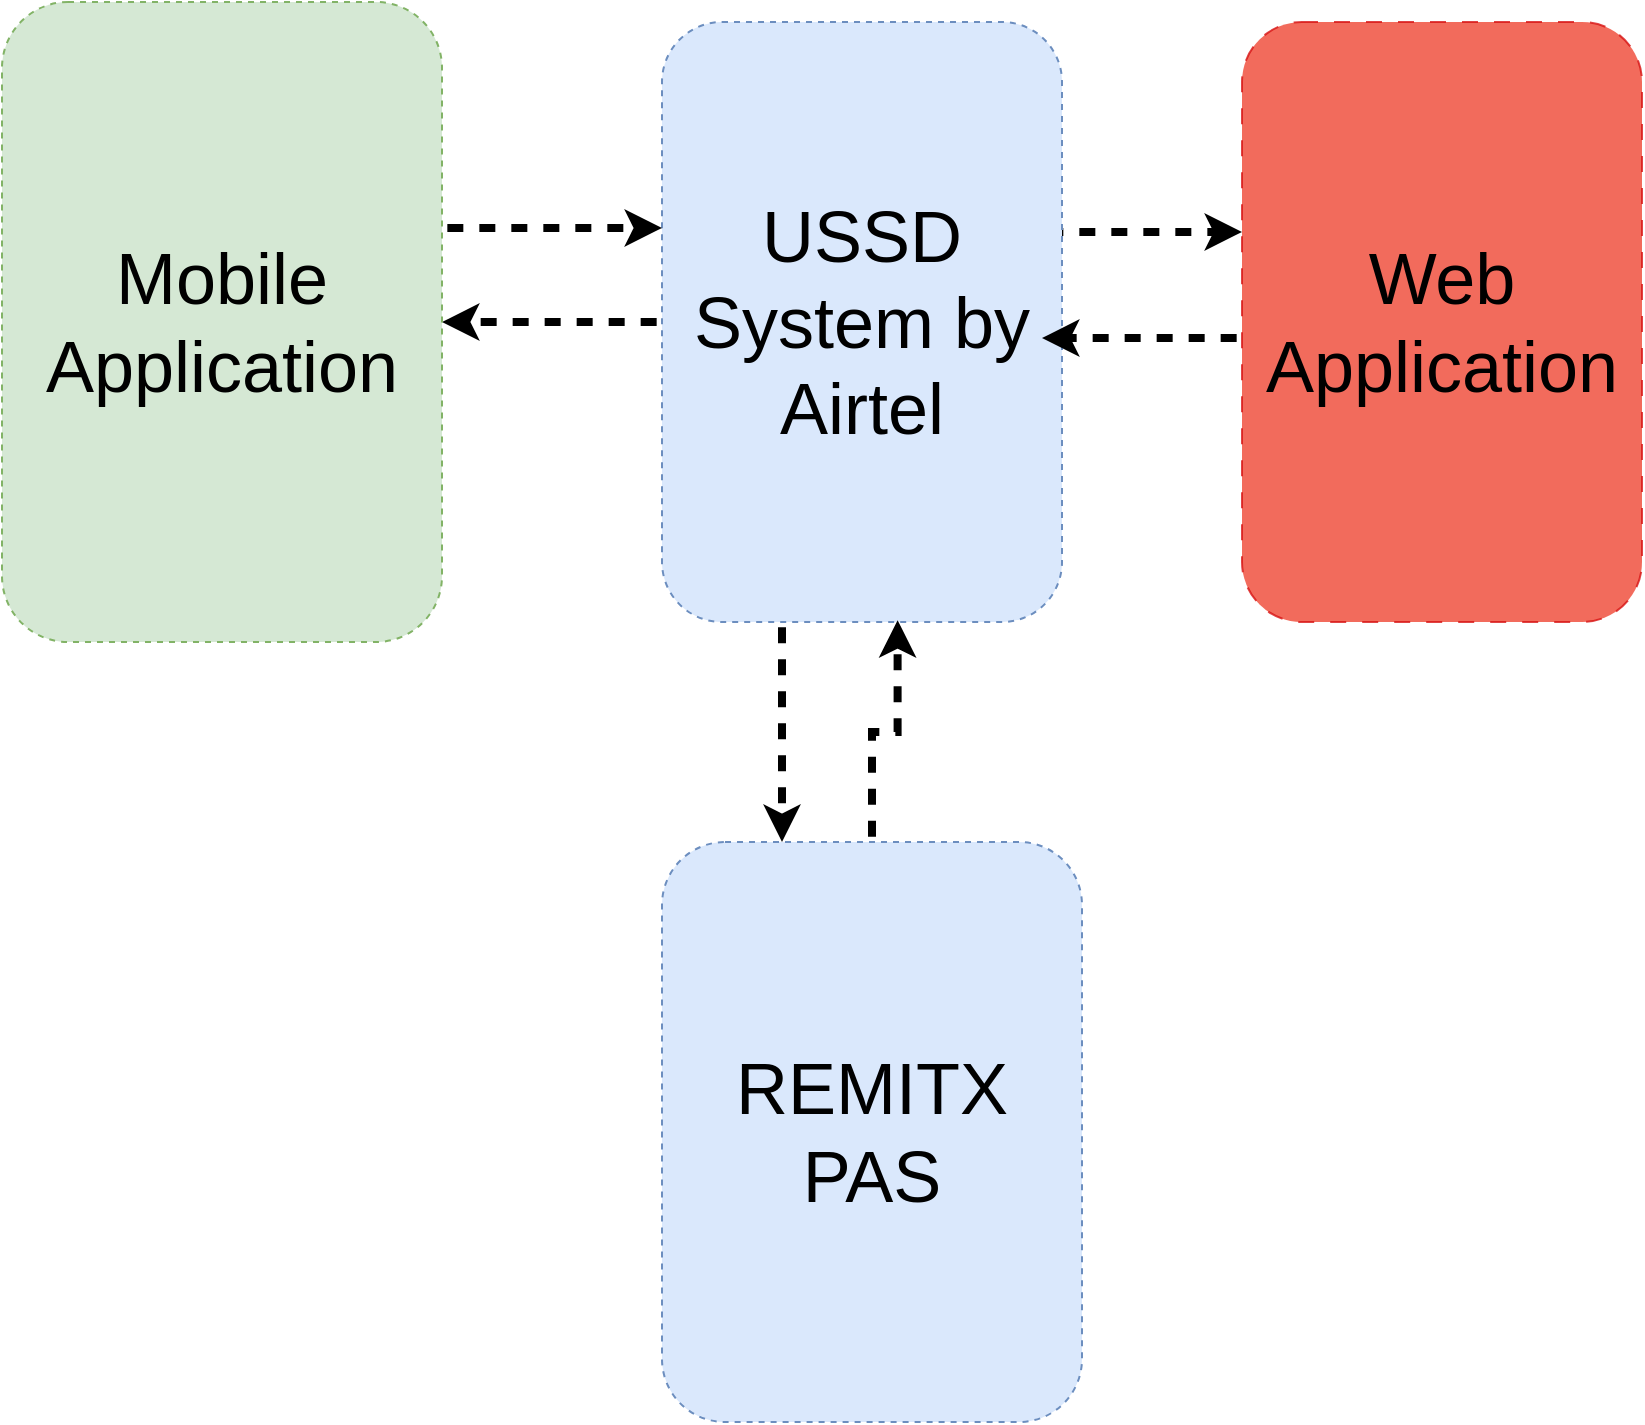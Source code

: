 <mxfile version="24.8.8">
  <diagram name="Page-1" id="71ylsv7XMmZrBS6oHPIS">
    <mxGraphModel dx="1050" dy="617" grid="1" gridSize="10" guides="1" tooltips="1" connect="1" arrows="1" fold="1" page="1" pageScale="1" pageWidth="1169" pageHeight="827" math="0" shadow="0">
      <root>
        <mxCell id="0" />
        <mxCell id="1" parent="0" />
        <mxCell id="Kt-MucmYVOVO_Ar-UiYp-5" value="" style="edgeStyle=orthogonalEdgeStyle;rounded=0;orthogonalLoop=1;jettySize=auto;html=1;strokeWidth=4;flowAnimation=1;" edge="1" parent="1">
          <mxGeometry relative="1" as="geometry">
            <mxPoint x="700" y="195" as="sourcePoint" />
            <mxPoint x="800" y="195" as="targetPoint" />
          </mxGeometry>
        </mxCell>
        <mxCell id="Kt-MucmYVOVO_Ar-UiYp-6" style="edgeStyle=orthogonalEdgeStyle;rounded=0;orthogonalLoop=1;jettySize=auto;html=1;entryX=1;entryY=0.5;entryDx=0;entryDy=0;strokeWidth=4;flowAnimation=1;" edge="1" parent="1" source="Kt-MucmYVOVO_Ar-UiYp-1" target="Kt-MucmYVOVO_Ar-UiYp-3">
          <mxGeometry relative="1" as="geometry" />
        </mxCell>
        <mxCell id="Kt-MucmYVOVO_Ar-UiYp-9" value="" style="edgeStyle=orthogonalEdgeStyle;rounded=0;orthogonalLoop=1;jettySize=auto;html=1;strokeWidth=4;flowAnimation=1;" edge="1" parent="1" source="Kt-MucmYVOVO_Ar-UiYp-1" target="Kt-MucmYVOVO_Ar-UiYp-8">
          <mxGeometry relative="1" as="geometry">
            <Array as="points">
              <mxPoint x="570" y="420" />
              <mxPoint x="570" y="420" />
            </Array>
          </mxGeometry>
        </mxCell>
        <mxCell id="Kt-MucmYVOVO_Ar-UiYp-1" value="&lt;span style=&quot;font-size: 36px;&quot;&gt;USSD System by Airtel&lt;/span&gt;" style="rounded=1;whiteSpace=wrap;html=1;fillColor=#dae8fc;strokeColor=#6c8ebf;dashed=1;" vertex="1" parent="1">
          <mxGeometry x="510" y="90" width="200" height="300" as="geometry" />
        </mxCell>
        <mxCell id="Kt-MucmYVOVO_Ar-UiYp-7" style="edgeStyle=orthogonalEdgeStyle;rounded=0;orthogonalLoop=1;jettySize=auto;html=1;entryX=1;entryY=0.5;entryDx=0;entryDy=0;strokeWidth=4;flowAnimation=1;" edge="1" parent="1">
          <mxGeometry relative="1" as="geometry">
            <mxPoint x="800" y="248" as="sourcePoint" />
            <mxPoint x="700" y="248" as="targetPoint" />
          </mxGeometry>
        </mxCell>
        <mxCell id="Kt-MucmYVOVO_Ar-UiYp-2" value="&lt;span style=&quot;font-size: 36px;&quot;&gt;Web&lt;/span&gt;&lt;div&gt;&lt;span style=&quot;font-size: 36px;&quot;&gt;Application&lt;/span&gt;&lt;/div&gt;" style="rounded=1;whiteSpace=wrap;html=1;fillColor=#ef4734;strokeColor=#D71515;dashed=1;dashPattern=8 8;fillStyle=solid;gradientColor=none;opacity=80;" vertex="1" parent="1">
          <mxGeometry x="800" y="90" width="200" height="300" as="geometry" />
        </mxCell>
        <mxCell id="Kt-MucmYVOVO_Ar-UiYp-4" value="" style="edgeStyle=orthogonalEdgeStyle;rounded=0;orthogonalLoop=1;jettySize=auto;html=1;strokeWidth=4;flowAnimation=1;" edge="1" parent="1">
          <mxGeometry relative="1" as="geometry">
            <mxPoint x="400" y="193" as="sourcePoint" />
            <mxPoint x="510" y="193" as="targetPoint" />
          </mxGeometry>
        </mxCell>
        <mxCell id="Kt-MucmYVOVO_Ar-UiYp-3" value="&lt;font style=&quot;font-size: 36px;&quot;&gt;Mobile Application&lt;/font&gt;" style="rounded=1;whiteSpace=wrap;html=1;fillColor=#d5e8d4;strokeColor=#82b366;dashed=1;" vertex="1" parent="1">
          <mxGeometry x="180" y="80" width="220" height="320" as="geometry" />
        </mxCell>
        <mxCell id="Kt-MucmYVOVO_Ar-UiYp-8" value="&lt;span style=&quot;font-size: 36px;&quot;&gt;REMITX PAS&lt;/span&gt;" style="rounded=1;whiteSpace=wrap;html=1;fillColor=#dae8fc;strokeColor=#6c8ebf;dashed=1;" vertex="1" parent="1">
          <mxGeometry x="510" y="500" width="210" height="290" as="geometry" />
        </mxCell>
        <mxCell id="Kt-MucmYVOVO_Ar-UiYp-10" style="edgeStyle=orthogonalEdgeStyle;rounded=0;orthogonalLoop=1;jettySize=auto;html=1;entryX=0.589;entryY=0.997;entryDx=0;entryDy=0;entryPerimeter=0;strokeWidth=4;flowAnimation=1;" edge="1" parent="1" source="Kt-MucmYVOVO_Ar-UiYp-8" target="Kt-MucmYVOVO_Ar-UiYp-1">
          <mxGeometry relative="1" as="geometry" />
        </mxCell>
      </root>
    </mxGraphModel>
  </diagram>
</mxfile>

